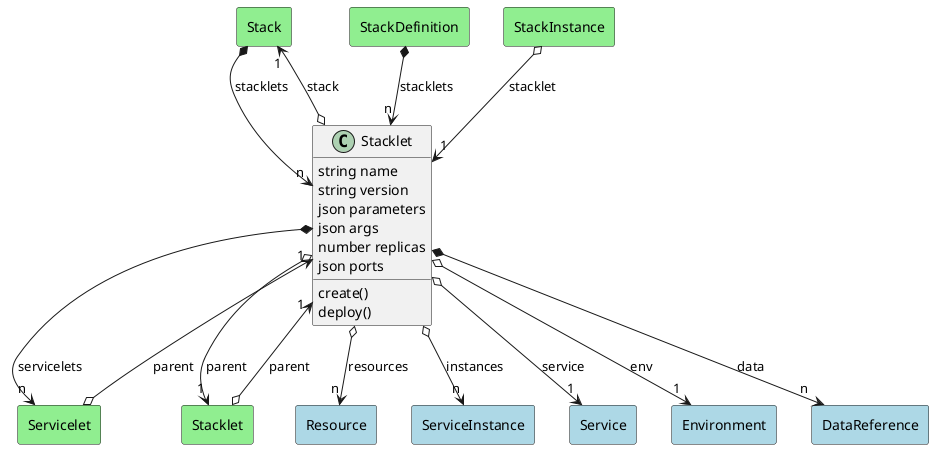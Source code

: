 @startuml

class "Stacklet" as Model {
 string name
 string version
 json parameters
 json args
 number replicas
 json ports

 create()
 deploy()
 
}

rectangle "Stack" as Stack #lightblue {
}

Model o--> "1" Stack : stack


rectangle "Servicelet" as Servicelet #lightblue {
}

Model *--> "n" Servicelet : servicelets


rectangle "Resource" as Resource #lightblue {
}

Model o--> "n" Resource : resources


rectangle "Stacklet" as Stacklet #lightblue {
}

Model o--> "1" Stacklet : parent


rectangle "ServiceInstance" as ServiceInstance #lightblue {
}

Model o--> "n" ServiceInstance : instances


rectangle "Service" as Service #lightblue {
}

Model o--> "1" Service : service


rectangle "Environment" as Environment #lightblue {
}

Model o--> "1" Environment : env


rectangle "DataReference" as DataReference #lightblue {
}

Model *--> "n" DataReference : data




    rectangle "Servicelet" as Servicelet #lightgreen {
    }
    
        Servicelet   o--> "1" Model : "parent"
    
    rectangle "Stack" as Stack #lightgreen {
    }
    
        Stack   *--> "n" Model : "stacklets"
    
    rectangle "StackDefinition" as StackDefinition #lightgreen {
    }
    
        StackDefinition   *--> "n" Model : "stacklets"
    
    rectangle "Stacklet" as Stacklet #lightgreen {
    }
    
        Stacklet   o--> "1" Model : "parent"
    
    rectangle "StackInstance" as StackInstance #lightgreen {
    }
    
        StackInstance   o--> "1" Model : "stacklet"
    

@enduml
